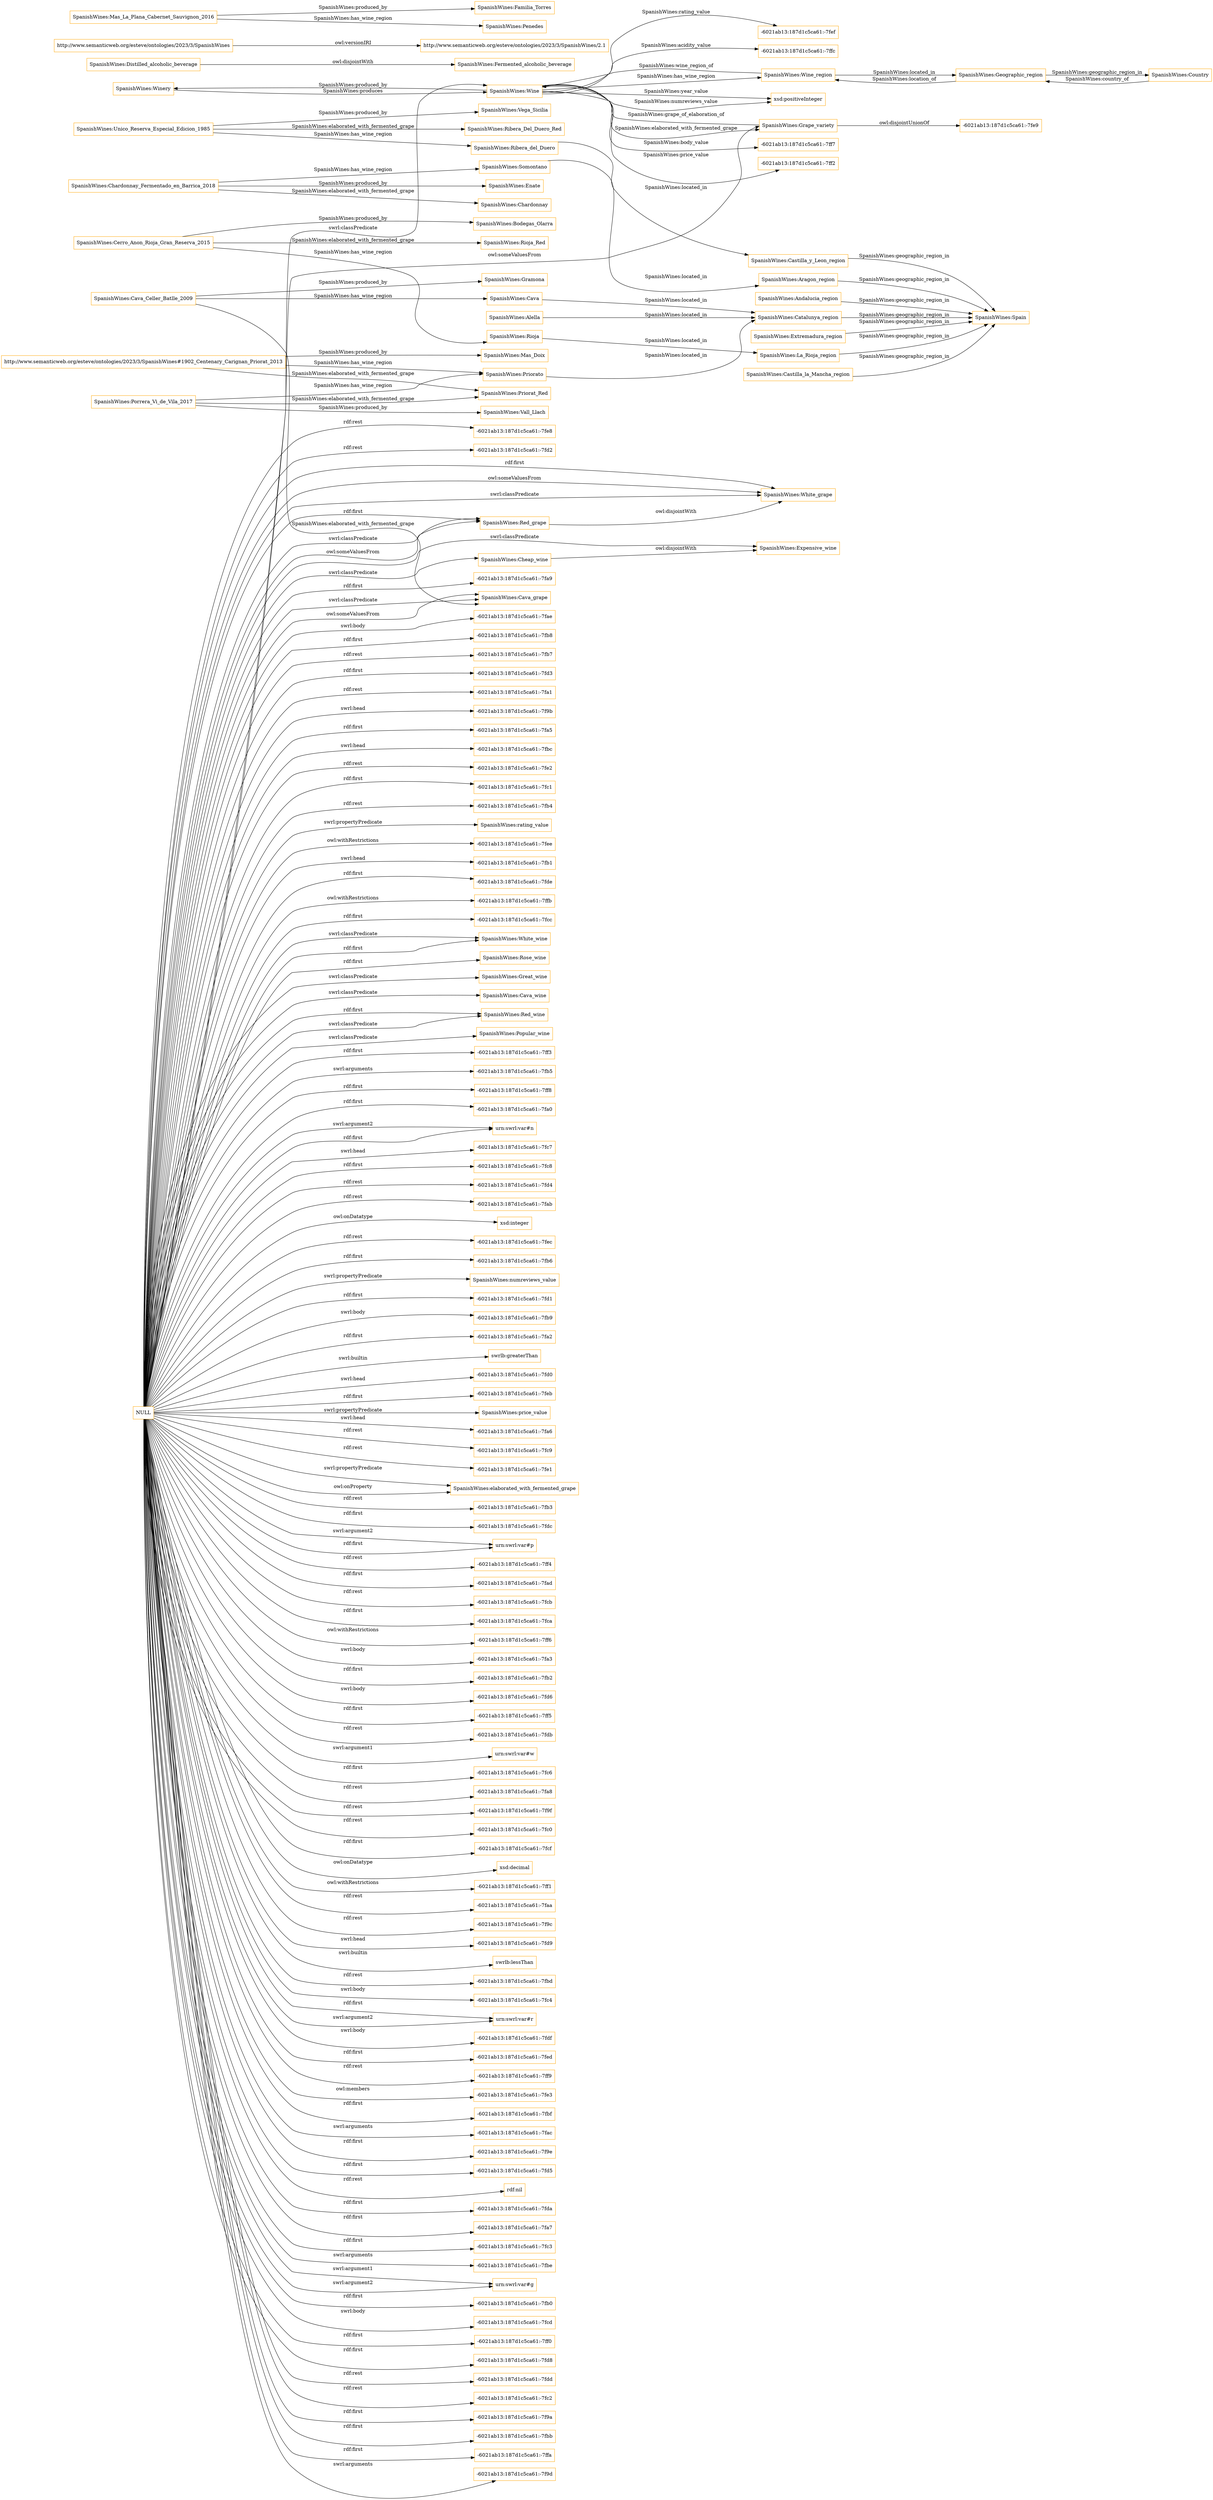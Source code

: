 digraph ar2dtool_diagram { 
rankdir=LR;
size="1501"
node [shape = rectangle, color="orange"]; "SpanishWines:Winery" "SpanishWines:Distilled_alcoholic_beverage" "SpanishWines:Fermented_alcoholic_beverage" "SpanishWines:Red_grape" "SpanishWines:Cheap_wine" "SpanishWines:Wine_region" "SpanishWines:Geographic_region" "SpanishWines:Country" "SpanishWines:Expensive_wine" "SpanishWines:Cava_grape" "SpanishWines:White_wine" "SpanishWines:Rose_wine" "SpanishWines:White_grape" "SpanishWines:Grape_variety" "SpanishWines:Great_wine" "SpanishWines:Wine" "SpanishWines:Cava_wine" "SpanishWines:Red_wine" "SpanishWines:Popular_wine" ; /*classes style*/
	"SpanishWines:Unico_Reserva_Especial_Edicion_1985" -> "SpanishWines:Vega_Sicilia" [ label = "SpanishWines:produced_by" ];
	"SpanishWines:Unico_Reserva_Especial_Edicion_1985" -> "SpanishWines:Ribera_del_Duero" [ label = "SpanishWines:has_wine_region" ];
	"SpanishWines:Unico_Reserva_Especial_Edicion_1985" -> "SpanishWines:Ribera_Del_Duero_Red" [ label = "SpanishWines:elaborated_with_fermented_grape" ];
	"http://www.semanticweb.org/esteve/ontologies/2023/3/SpanishWines" -> "http://www.semanticweb.org/esteve/ontologies/2023/3/SpanishWines/2.1" [ label = "owl:versionIRI" ];
	"SpanishWines:Andalucia_region" -> "SpanishWines:Spain" [ label = "SpanishWines:geographic_region_in" ];
	"SpanishWines:Distilled_alcoholic_beverage" -> "SpanishWines:Fermented_alcoholic_beverage" [ label = "owl:disjointWith" ];
	"SpanishWines:Catalunya_region" -> "SpanishWines:Spain" [ label = "SpanishWines:geographic_region_in" ];
	"SpanishWines:Porrera_Vi_de_Vila_2017" -> "SpanishWines:Priorato" [ label = "SpanishWines:has_wine_region" ];
	"SpanishWines:Porrera_Vi_de_Vila_2017" -> "SpanishWines:Priorat_Red" [ label = "SpanishWines:elaborated_with_fermented_grape" ];
	"SpanishWines:Porrera_Vi_de_Vila_2017" -> "SpanishWines:Vall_Llach" [ label = "SpanishWines:produced_by" ];
	"SpanishWines:Priorato" -> "SpanishWines:Catalunya_region" [ label = "SpanishWines:located_in" ];
	"SpanishWines:Castilla_y_Leon_region" -> "SpanishWines:Spain" [ label = "SpanishWines:geographic_region_in" ];
	"SpanishWines:Alella" -> "SpanishWines:Catalunya_region" [ label = "SpanishWines:located_in" ];
	"SpanishWines:Chardonnay_Fermentado_en_Barrica_2018" -> "SpanishWines:Enate" [ label = "SpanishWines:produced_by" ];
	"SpanishWines:Chardonnay_Fermentado_en_Barrica_2018" -> "SpanishWines:Somontano" [ label = "SpanishWines:has_wine_region" ];
	"SpanishWines:Chardonnay_Fermentado_en_Barrica_2018" -> "SpanishWines:Chardonnay" [ label = "SpanishWines:elaborated_with_fermented_grape" ];
	"SpanishWines:Cheap_wine" -> "SpanishWines:Expensive_wine" [ label = "owl:disjointWith" ];
	"SpanishWines:Somontano" -> "SpanishWines:Aragon_region" [ label = "SpanishWines:located_in" ];
	"NULL" -> "-6021ab13:187d1c5ca61:-7ff3" [ label = "rdf:first" ];
	"NULL" -> "-6021ab13:187d1c5ca61:-7fb5" [ label = "swrl:arguments" ];
	"NULL" -> "-6021ab13:187d1c5ca61:-7ff8" [ label = "rdf:first" ];
	"NULL" -> "-6021ab13:187d1c5ca61:-7fa0" [ label = "rdf:first" ];
	"NULL" -> "SpanishWines:Red_grape" [ label = "rdf:first" ];
	"NULL" -> "urn:swrl:var#n" [ label = "rdf:first" ];
	"NULL" -> "-6021ab13:187d1c5ca61:-7fc7" [ label = "swrl:head" ];
	"NULL" -> "-6021ab13:187d1c5ca61:-7fc8" [ label = "rdf:first" ];
	"NULL" -> "-6021ab13:187d1c5ca61:-7fd4" [ label = "rdf:rest" ];
	"NULL" -> "urn:swrl:var#n" [ label = "swrl:argument2" ];
	"NULL" -> "-6021ab13:187d1c5ca61:-7fab" [ label = "rdf:rest" ];
	"NULL" -> "xsd:integer" [ label = "owl:onDatatype" ];
	"NULL" -> "-6021ab13:187d1c5ca61:-7fec" [ label = "rdf:rest" ];
	"NULL" -> "-6021ab13:187d1c5ca61:-7fb6" [ label = "rdf:first" ];
	"NULL" -> "SpanishWines:numreviews_value" [ label = "swrl:propertyPredicate" ];
	"NULL" -> "-6021ab13:187d1c5ca61:-7fd1" [ label = "rdf:first" ];
	"NULL" -> "SpanishWines:White_wine" [ label = "rdf:first" ];
	"NULL" -> "-6021ab13:187d1c5ca61:-7fb9" [ label = "swrl:body" ];
	"NULL" -> "-6021ab13:187d1c5ca61:-7fa2" [ label = "rdf:first" ];
	"NULL" -> "swrlb:greaterThan" [ label = "swrl:builtin" ];
	"NULL" -> "-6021ab13:187d1c5ca61:-7fd0" [ label = "swrl:head" ];
	"NULL" -> "SpanishWines:Cheap_wine" [ label = "swrl:classPredicate" ];
	"NULL" -> "-6021ab13:187d1c5ca61:-7feb" [ label = "rdf:first" ];
	"NULL" -> "SpanishWines:price_value" [ label = "swrl:propertyPredicate" ];
	"NULL" -> "-6021ab13:187d1c5ca61:-7fa6" [ label = "swrl:head" ];
	"NULL" -> "-6021ab13:187d1c5ca61:-7fc9" [ label = "rdf:rest" ];
	"NULL" -> "-6021ab13:187d1c5ca61:-7fe1" [ label = "rdf:rest" ];
	"NULL" -> "SpanishWines:elaborated_with_fermented_grape" [ label = "owl:onProperty" ];
	"NULL" -> "SpanishWines:Popular_wine" [ label = "swrl:classPredicate" ];
	"NULL" -> "SpanishWines:Red_grape" [ label = "swrl:classPredicate" ];
	"NULL" -> "-6021ab13:187d1c5ca61:-7fb3" [ label = "rdf:rest" ];
	"NULL" -> "-6021ab13:187d1c5ca61:-7fdc" [ label = "rdf:first" ];
	"NULL" -> "urn:swrl:var#p" [ label = "rdf:first" ];
	"NULL" -> "SpanishWines:Cava_wine" [ label = "swrl:classPredicate" ];
	"NULL" -> "-6021ab13:187d1c5ca61:-7ff4" [ label = "rdf:rest" ];
	"NULL" -> "-6021ab13:187d1c5ca61:-7fad" [ label = "rdf:first" ];
	"NULL" -> "-6021ab13:187d1c5ca61:-7fcb" [ label = "rdf:rest" ];
	"NULL" -> "SpanishWines:Expensive_wine" [ label = "swrl:classPredicate" ];
	"NULL" -> "-6021ab13:187d1c5ca61:-7fca" [ label = "rdf:first" ];
	"NULL" -> "-6021ab13:187d1c5ca61:-7ff6" [ label = "owl:withRestrictions" ];
	"NULL" -> "-6021ab13:187d1c5ca61:-7fa3" [ label = "swrl:body" ];
	"NULL" -> "-6021ab13:187d1c5ca61:-7fb2" [ label = "rdf:first" ];
	"NULL" -> "-6021ab13:187d1c5ca61:-7fd6" [ label = "swrl:body" ];
	"NULL" -> "-6021ab13:187d1c5ca61:-7ff5" [ label = "rdf:first" ];
	"NULL" -> "-6021ab13:187d1c5ca61:-7fdb" [ label = "rdf:rest" ];
	"NULL" -> "urn:swrl:var#w" [ label = "swrl:argument1" ];
	"NULL" -> "-6021ab13:187d1c5ca61:-7fc6" [ label = "rdf:first" ];
	"NULL" -> "-6021ab13:187d1c5ca61:-7fa8" [ label = "rdf:rest" ];
	"NULL" -> "-6021ab13:187d1c5ca61:-7f9f" [ label = "rdf:rest" ];
	"NULL" -> "-6021ab13:187d1c5ca61:-7fc0" [ label = "rdf:rest" ];
	"NULL" -> "-6021ab13:187d1c5ca61:-7fcf" [ label = "rdf:first" ];
	"NULL" -> "xsd:decimal" [ label = "owl:onDatatype" ];
	"NULL" -> "SpanishWines:Cava_grape" [ label = "swrl:classPredicate" ];
	"NULL" -> "-6021ab13:187d1c5ca61:-7ff1" [ label = "owl:withRestrictions" ];
	"NULL" -> "-6021ab13:187d1c5ca61:-7faa" [ label = "rdf:rest" ];
	"NULL" -> "-6021ab13:187d1c5ca61:-7f9c" [ label = "rdf:rest" ];
	"NULL" -> "SpanishWines:White_grape" [ label = "rdf:first" ];
	"NULL" -> "-6021ab13:187d1c5ca61:-7fd9" [ label = "swrl:head" ];
	"NULL" -> "swrlb:lessThan" [ label = "swrl:builtin" ];
	"NULL" -> "-6021ab13:187d1c5ca61:-7fbd" [ label = "rdf:rest" ];
	"NULL" -> "-6021ab13:187d1c5ca61:-7fc4" [ label = "swrl:body" ];
	"NULL" -> "urn:swrl:var#r" [ label = "swrl:argument2" ];
	"NULL" -> "-6021ab13:187d1c5ca61:-7fdf" [ label = "swrl:body" ];
	"NULL" -> "-6021ab13:187d1c5ca61:-7fed" [ label = "rdf:first" ];
	"NULL" -> "-6021ab13:187d1c5ca61:-7ff9" [ label = "rdf:rest" ];
	"NULL" -> "-6021ab13:187d1c5ca61:-7fe3" [ label = "owl:members" ];
	"NULL" -> "-6021ab13:187d1c5ca61:-7fbf" [ label = "rdf:first" ];
	"NULL" -> "-6021ab13:187d1c5ca61:-7fac" [ label = "swrl:arguments" ];
	"NULL" -> "SpanishWines:Red_wine" [ label = "swrl:classPredicate" ];
	"NULL" -> "-6021ab13:187d1c5ca61:-7f9e" [ label = "rdf:first" ];
	"NULL" -> "-6021ab13:187d1c5ca61:-7fd5" [ label = "rdf:first" ];
	"NULL" -> "rdf:nil" [ label = "rdf:rest" ];
	"NULL" -> "-6021ab13:187d1c5ca61:-7fda" [ label = "rdf:first" ];
	"NULL" -> "-6021ab13:187d1c5ca61:-7fa7" [ label = "rdf:first" ];
	"NULL" -> "-6021ab13:187d1c5ca61:-7fc3" [ label = "rdf:first" ];
	"NULL" -> "-6021ab13:187d1c5ca61:-7fbe" [ label = "swrl:arguments" ];
	"NULL" -> "SpanishWines:elaborated_with_fermented_grape" [ label = "swrl:propertyPredicate" ];
	"NULL" -> "SpanishWines:Red_wine" [ label = "rdf:first" ];
	"NULL" -> "urn:swrl:var#g" [ label = "swrl:argument2" ];
	"NULL" -> "-6021ab13:187d1c5ca61:-7fb0" [ label = "rdf:first" ];
	"NULL" -> "-6021ab13:187d1c5ca61:-7fcd" [ label = "swrl:body" ];
	"NULL" -> "-6021ab13:187d1c5ca61:-7ff0" [ label = "rdf:first" ];
	"NULL" -> "-6021ab13:187d1c5ca61:-7fd8" [ label = "rdf:first" ];
	"NULL" -> "SpanishWines:Wine" [ label = "swrl:classPredicate" ];
	"NULL" -> "-6021ab13:187d1c5ca61:-7fdd" [ label = "rdf:rest" ];
	"NULL" -> "SpanishWines:White_wine" [ label = "swrl:classPredicate" ];
	"NULL" -> "-6021ab13:187d1c5ca61:-7fc2" [ label = "rdf:rest" ];
	"NULL" -> "SpanishWines:White_grape" [ label = "owl:someValuesFrom" ];
	"NULL" -> "-6021ab13:187d1c5ca61:-7f9a" [ label = "rdf:first" ];
	"NULL" -> "SpanishWines:White_grape" [ label = "swrl:classPredicate" ];
	"NULL" -> "-6021ab13:187d1c5ca61:-7fbb" [ label = "rdf:first" ];
	"NULL" -> "-6021ab13:187d1c5ca61:-7ffa" [ label = "rdf:first" ];
	"NULL" -> "-6021ab13:187d1c5ca61:-7f9d" [ label = "swrl:arguments" ];
	"NULL" -> "-6021ab13:187d1c5ca61:-7fe8" [ label = "rdf:rest" ];
	"NULL" -> "SpanishWines:Grape_variety" [ label = "owl:someValuesFrom" ];
	"NULL" -> "-6021ab13:187d1c5ca61:-7fd2" [ label = "rdf:rest" ];
	"NULL" -> "SpanishWines:Rose_wine" [ label = "rdf:first" ];
	"NULL" -> "-6021ab13:187d1c5ca61:-7fa9" [ label = "rdf:first" ];
	"NULL" -> "SpanishWines:Great_wine" [ label = "swrl:classPredicate" ];
	"NULL" -> "-6021ab13:187d1c5ca61:-7fae" [ label = "swrl:body" ];
	"NULL" -> "-6021ab13:187d1c5ca61:-7fb8" [ label = "rdf:first" ];
	"NULL" -> "-6021ab13:187d1c5ca61:-7fb7" [ label = "rdf:rest" ];
	"NULL" -> "-6021ab13:187d1c5ca61:-7fd3" [ label = "rdf:first" ];
	"NULL" -> "-6021ab13:187d1c5ca61:-7fa1" [ label = "rdf:rest" ];
	"NULL" -> "-6021ab13:187d1c5ca61:-7f9b" [ label = "swrl:head" ];
	"NULL" -> "-6021ab13:187d1c5ca61:-7fa5" [ label = "rdf:first" ];
	"NULL" -> "-6021ab13:187d1c5ca61:-7fbc" [ label = "swrl:head" ];
	"NULL" -> "urn:swrl:var#p" [ label = "swrl:argument2" ];
	"NULL" -> "-6021ab13:187d1c5ca61:-7fe2" [ label = "rdf:rest" ];
	"NULL" -> "-6021ab13:187d1c5ca61:-7fc1" [ label = "rdf:first" ];
	"NULL" -> "-6021ab13:187d1c5ca61:-7fb4" [ label = "rdf:rest" ];
	"NULL" -> "SpanishWines:rating_value" [ label = "swrl:propertyPredicate" ];
	"NULL" -> "SpanishWines:Cava_grape" [ label = "owl:someValuesFrom" ];
	"NULL" -> "-6021ab13:187d1c5ca61:-7fee" [ label = "owl:withRestrictions" ];
	"NULL" -> "SpanishWines:Red_grape" [ label = "owl:someValuesFrom" ];
	"NULL" -> "-6021ab13:187d1c5ca61:-7fb1" [ label = "swrl:head" ];
	"NULL" -> "-6021ab13:187d1c5ca61:-7fde" [ label = "rdf:first" ];
	"NULL" -> "urn:swrl:var#r" [ label = "rdf:first" ];
	"NULL" -> "urn:swrl:var#g" [ label = "swrl:argument1" ];
	"NULL" -> "-6021ab13:187d1c5ca61:-7ffb" [ label = "owl:withRestrictions" ];
	"NULL" -> "-6021ab13:187d1c5ca61:-7fcc" [ label = "rdf:first" ];
	"http://www.semanticweb.org/esteve/ontologies/2023/3/SpanishWines#1902_Centenary_Carignan_Priorat_2013" -> "SpanishWines:Priorato" [ label = "SpanishWines:has_wine_region" ];
	"http://www.semanticweb.org/esteve/ontologies/2023/3/SpanishWines#1902_Centenary_Carignan_Priorat_2013" -> "SpanishWines:Mas_Doix" [ label = "SpanishWines:produced_by" ];
	"http://www.semanticweb.org/esteve/ontologies/2023/3/SpanishWines#1902_Centenary_Carignan_Priorat_2013" -> "SpanishWines:Priorat_Red" [ label = "SpanishWines:elaborated_with_fermented_grape" ];
	"SpanishWines:Grape_variety" -> "-6021ab13:187d1c5ca61:-7fe9" [ label = "owl:disjointUnionOf" ];
	"SpanishWines:Ribera_del_Duero" -> "SpanishWines:Castilla_y_Leon_region" [ label = "SpanishWines:located_in" ];
	"SpanishWines:Extremadura_region" -> "SpanishWines:Spain" [ label = "SpanishWines:geographic_region_in" ];
	"SpanishWines:Cava_Celler_Batlle_2009" -> "SpanishWines:Cava" [ label = "SpanishWines:has_wine_region" ];
	"SpanishWines:Cava_Celler_Batlle_2009" -> "SpanishWines:Gramona" [ label = "SpanishWines:produced_by" ];
	"SpanishWines:Cava_Celler_Batlle_2009" -> "SpanishWines:Cava_grape" [ label = "SpanishWines:elaborated_with_fermented_grape" ];
	"SpanishWines:Rioja" -> "SpanishWines:La_Rioja_region" [ label = "SpanishWines:located_in" ];
	"SpanishWines:Cava" -> "SpanishWines:Catalunya_region" [ label = "SpanishWines:located_in" ];
	"SpanishWines:La_Rioja_region" -> "SpanishWines:Spain" [ label = "SpanishWines:geographic_region_in" ];
	"SpanishWines:Cerro_Anon_Rioja_Gran_Reserva_2015" -> "SpanishWines:Rioja" [ label = "SpanishWines:has_wine_region" ];
	"SpanishWines:Cerro_Anon_Rioja_Gran_Reserva_2015" -> "SpanishWines:Rioja_Red" [ label = "SpanishWines:elaborated_with_fermented_grape" ];
	"SpanishWines:Cerro_Anon_Rioja_Gran_Reserva_2015" -> "SpanishWines:Bodegas_Olarra" [ label = "SpanishWines:produced_by" ];
	"SpanishWines:Castilla_la_Mancha_region" -> "SpanishWines:Spain" [ label = "SpanishWines:geographic_region_in" ];
	"SpanishWines:Red_grape" -> "SpanishWines:White_grape" [ label = "owl:disjointWith" ];
	"SpanishWines:Mas_La_Plana_Cabernet_Sauvignon_2016" -> "SpanishWines:Familia_Torres" [ label = "SpanishWines:produced_by" ];
	"SpanishWines:Mas_La_Plana_Cabernet_Sauvignon_2016" -> "SpanishWines:Penedes" [ label = "SpanishWines:has_wine_region" ];
	"SpanishWines:Aragon_region" -> "SpanishWines:Spain" [ label = "SpanishWines:geographic_region_in" ];
	"SpanishWines:Winery" -> "SpanishWines:Wine" [ label = "SpanishWines:produces" ];
	"SpanishWines:Geographic_region" -> "SpanishWines:Country" [ label = "SpanishWines:geographic_region_in" ];
	"SpanishWines:Wine" -> "-6021ab13:187d1c5ca61:-7ff7" [ label = "SpanishWines:body_value" ];
	"SpanishWines:Wine" -> "-6021ab13:187d1c5ca61:-7ff2" [ label = "SpanishWines:price_value" ];
	"SpanishWines:Wine_region" -> "SpanishWines:Wine" [ label = "SpanishWines:wine_region_of" ];
	"SpanishWines:Grape_variety" -> "SpanishWines:Wine" [ label = "SpanishWines:grape_of_elaboration_of" ];
	"SpanishWines:Wine" -> "SpanishWines:Winery" [ label = "SpanishWines:produced_by" ];
	"SpanishWines:Wine" -> "xsd:positiveInteger" [ label = "SpanishWines:year_value" ];
	"SpanishWines:Wine" -> "-6021ab13:187d1c5ca61:-7fef" [ label = "SpanishWines:rating_value" ];
	"SpanishWines:Wine" -> "xsd:positiveInteger" [ label = "SpanishWines:numreviews_value" ];
	"SpanishWines:Wine" -> "SpanishWines:Grape_variety" [ label = "SpanishWines:elaborated_with_fermented_grape" ];
	"SpanishWines:Wine_region" -> "SpanishWines:Geographic_region" [ label = "SpanishWines:located_in" ];
	"SpanishWines:Country" -> "SpanishWines:Geographic_region" [ label = "SpanishWines:country_of" ];
	"SpanishWines:Wine" -> "-6021ab13:187d1c5ca61:-7ffc" [ label = "SpanishWines:acidity_value" ];
	"SpanishWines:Geographic_region" -> "SpanishWines:Wine_region" [ label = "SpanishWines:location_of" ];
	"SpanishWines:Wine" -> "SpanishWines:Wine_region" [ label = "SpanishWines:has_wine_region" ];

}
